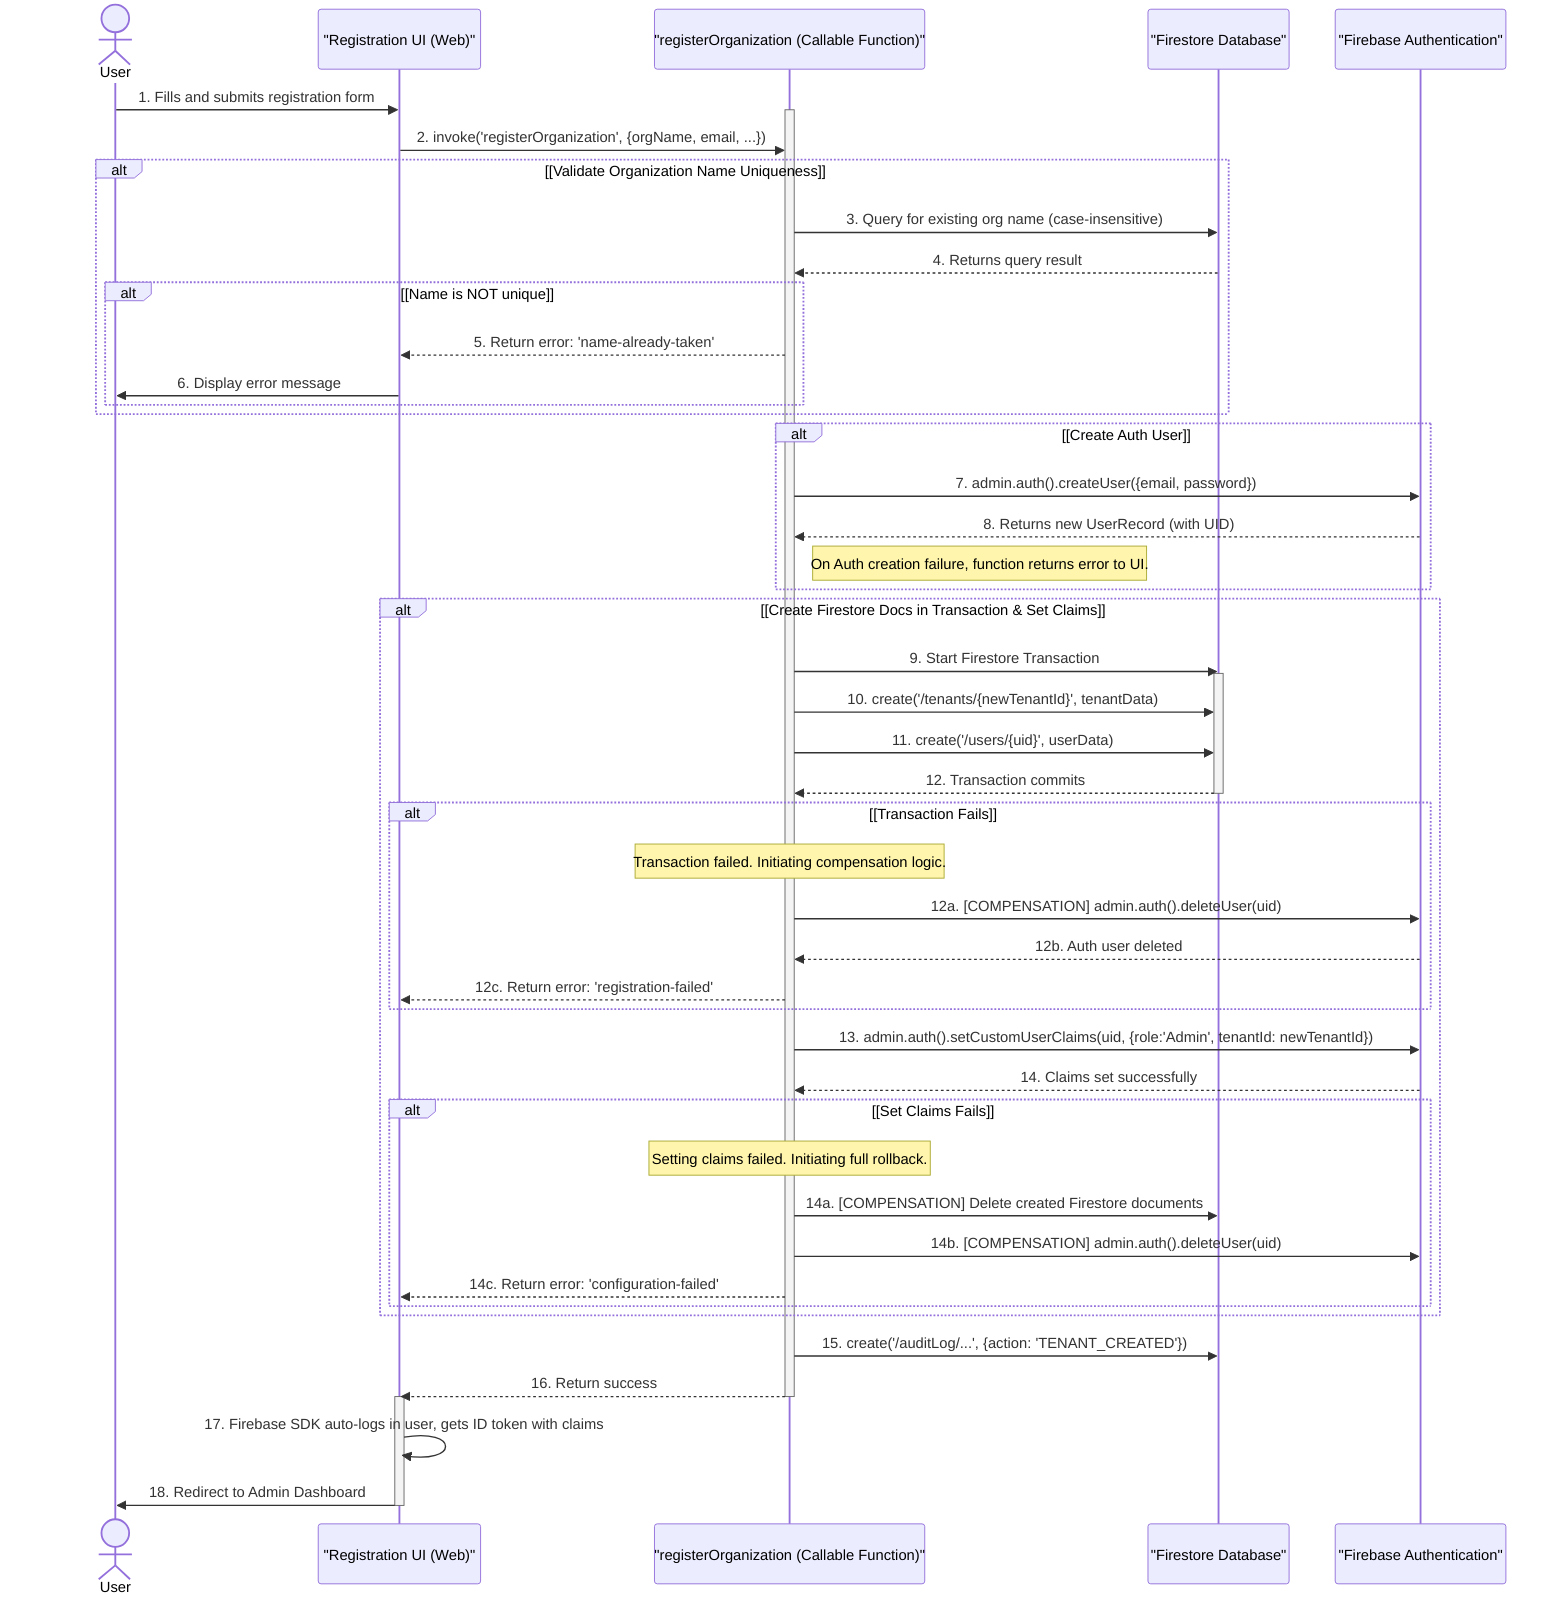sequenceDiagram
    actor User
    participant RegistrationUI as "Registration UI (Web)"
    participant RegisterFunc as "registerOrganization (Callable Function)"
    participant FirestoreDB as "Firestore Database"
    participant FirebaseAuth as "Firebase Authentication"

    User->>RegistrationUI: 1. Fills and submits registration form
    activate RegisterFunc
    RegistrationUI->>RegisterFunc: 2. invoke('registerOrganization', {orgName, email, ...})

    alt [Validate Organization Name Uniqueness]
        RegisterFunc->>FirestoreDB: 3. Query for existing org name (case-insensitive)
        FirestoreDB-->>RegisterFunc: 4. Returns query result
        alt [Name is NOT unique]
            RegisterFunc-->>RegistrationUI: 5. Return error: 'name-already-taken'
            RegistrationUI->>User: 6. Display error message
        end
    end

    alt [Create Auth User]
        RegisterFunc->>FirebaseAuth: 7. admin.auth().createUser({email, password})
        FirebaseAuth-->>RegisterFunc: 8. Returns new UserRecord (with UID)
        note right of RegisterFunc: On Auth creation failure, function returns error to UI.
    end

    alt [Create Firestore Docs in Transaction & Set Claims]
        RegisterFunc->>FirestoreDB: 9. Start Firestore Transaction
        activate FirestoreDB
        RegisterFunc->>FirestoreDB: 10. create('/tenants/{newTenantId}', tenantData)
        RegisterFunc->>FirestoreDB: 11. create('/users/{uid}', userData)
        FirestoreDB-->>RegisterFunc: 12. Transaction commits
        deactivate FirestoreDB
        
        alt [Transaction Fails]
            note over RegisterFunc: Transaction failed. Initiating compensation logic.
            RegisterFunc->>FirebaseAuth: 12a. [COMPENSATION] admin.auth().deleteUser(uid)
            FirebaseAuth-->>RegisterFunc: 12b. Auth user deleted
            RegisterFunc-->>RegistrationUI: 12c. Return error: 'registration-failed'
        end

        RegisterFunc->>FirebaseAuth: 13. admin.auth().setCustomUserClaims(uid, {role:'Admin', tenantId: newTenantId})
        FirebaseAuth-->>RegisterFunc: 14. Claims set successfully

        alt [Set Claims Fails]
            note over RegisterFunc: Setting claims failed. Initiating full rollback.
            RegisterFunc->>FirestoreDB: 14a. [COMPENSATION] Delete created Firestore documents
            RegisterFunc->>FirebaseAuth: 14b. [COMPENSATION] admin.auth().deleteUser(uid)
            RegisterFunc-->>RegistrationUI: 14c. Return error: 'configuration-failed'
        end
    end
    
    RegisterFunc->>FirestoreDB: 15. create('/auditLog/...', {action: 'TENANT_CREATED'})

    RegisterFunc-->>RegistrationUI: 16. Return success
    deactivate RegisterFunc
    
    activate RegistrationUI
    RegistrationUI->>RegistrationUI: 17. Firebase SDK auto-logs in user, gets ID token with claims
    RegistrationUI->>User: 18. Redirect to Admin Dashboard
    deactivate RegistrationUI
